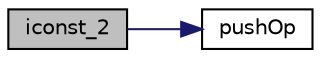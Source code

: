 digraph "iconst_2"
{
 // INTERACTIVE_SVG=YES
  edge [fontname="Helvetica",fontsize="10",labelfontname="Helvetica",labelfontsize="10"];
  node [fontname="Helvetica",fontsize="10",shape=record];
  rankdir="LR";
  Node1355 [label="iconst_2",height=0.2,width=0.4,color="black", fillcolor="grey75", style="filled", fontcolor="black"];
  Node1355 -> Node1356 [color="midnightblue",fontsize="10",style="solid",fontname="Helvetica"];
  Node1356 [label="pushOp",height=0.2,width=0.4,color="black", fillcolor="white", style="filled",URL="$frame_8c.html#a50993c39467516396b64a90eb81af0ba"];
}
